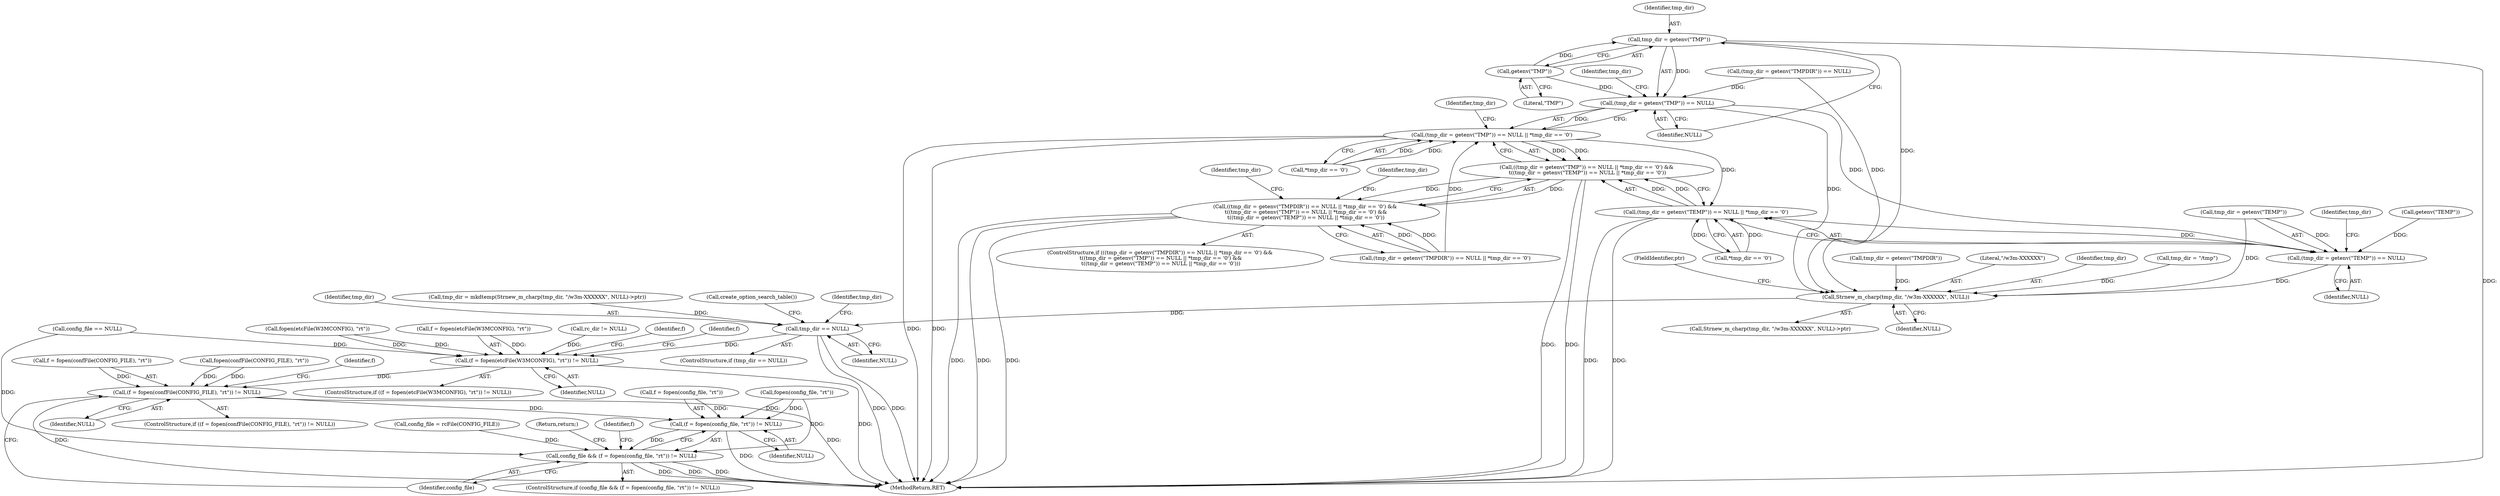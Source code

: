 digraph "0_w3m_18dcbadf2771cdb0c18509b14e4e73505b242753_0@API" {
"1000281" [label="(Call,tmp_dir = getenv(\"TMP\"))"];
"1000283" [label="(Call,getenv(\"TMP\"))"];
"1000280" [label="(Call,(tmp_dir = getenv(\"TMP\")) == NULL)"];
"1000279" [label="(Call,(tmp_dir = getenv(\"TMP\")) == NULL || *tmp_dir == '\0')"];
"1000278" [label="(Call,((tmp_dir = getenv(\"TMP\")) == NULL || *tmp_dir == '\0') &&\n \t((tmp_dir = getenv(\"TEMP\")) == NULL || *tmp_dir == '\0'))"];
"1000266" [label="(Call,((tmp_dir = getenv(\"TMPDIR\")) == NULL || *tmp_dir == '\0') &&\n \t((tmp_dir = getenv(\"TMP\")) == NULL || *tmp_dir == '\0') &&\n \t((tmp_dir = getenv(\"TEMP\")) == NULL || *tmp_dir == '\0'))"];
"1000290" [label="(Call,(tmp_dir = getenv(\"TEMP\")) == NULL || *tmp_dir == '\0')"];
"1000291" [label="(Call,(tmp_dir = getenv(\"TEMP\")) == NULL)"];
"1000308" [label="(Call,Strnew_m_charp(tmp_dir, \"/w3m-XXXXXX\", NULL))"];
"1000314" [label="(Call,tmp_dir == NULL)"];
"1000218" [label="(Call,(f = fopen(etcFile(W3MCONFIG), \"rt\")) != NULL)"];
"1000232" [label="(Call,(f = fopen(confFile(CONFIG_FILE), \"rt\")) != NULL)"];
"1000248" [label="(Call,(f = fopen(config_file, \"rt\")) != NULL)"];
"1000246" [label="(Call,config_file && (f = fopen(config_file, \"rt\")) != NULL)"];
"1000247" [label="(Identifier,config_file)"];
"1000246" [label="(Call,config_file && (f = fopen(config_file, \"rt\")) != NULL)"];
"1000281" [label="(Call,tmp_dir = getenv(\"TMP\"))"];
"1000221" [label="(Call,fopen(etcFile(W3MCONFIG), \"rt\"))"];
"1000311" [label="(Identifier,NULL)"];
"1000218" [label="(Call,(f = fopen(etcFile(W3MCONFIG), \"rt\")) != NULL)"];
"1000285" [label="(Identifier,NULL)"];
"1000114" [label="(Call,rc_dir != NULL)"];
"1000302" [label="(Identifier,tmp_dir)"];
"1000249" [label="(Call,f = fopen(config_file, \"rt\"))"];
"1000234" [label="(Identifier,f)"];
"1000318" [label="(Identifier,tmp_dir)"];
"1000265" [label="(ControlStructure,if (((tmp_dir = getenv(\"TMPDIR\")) == NULL || *tmp_dir == '\0') &&\n \t((tmp_dir = getenv(\"TMP\")) == NULL || *tmp_dir == '\0') &&\n \t((tmp_dir = getenv(\"TEMP\")) == NULL || *tmp_dir == '\0')))"];
"1000280" [label="(Call,(tmp_dir = getenv(\"TMP\")) == NULL)"];
"1000267" [label="(Call,(tmp_dir = getenv(\"TMPDIR\")) == NULL || *tmp_dir == '\0')"];
"1000266" [label="(Call,((tmp_dir = getenv(\"TMPDIR\")) == NULL || *tmp_dir == '\0') &&\n \t((tmp_dir = getenv(\"TMP\")) == NULL || *tmp_dir == '\0') &&\n \t((tmp_dir = getenv(\"TEMP\")) == NULL || *tmp_dir == '\0'))"];
"1000211" [label="(Call,config_file = rcFile(CONFIG_FILE))"];
"1000299" [label="(Identifier,tmp_dir)"];
"1000313" [label="(ControlStructure,if (tmp_dir == NULL))"];
"1000282" [label="(Identifier,tmp_dir)"];
"1000288" [label="(Identifier,tmp_dir)"];
"1000290" [label="(Call,(tmp_dir = getenv(\"TEMP\")) == NULL || *tmp_dir == '\0')"];
"1000225" [label="(Identifier,NULL)"];
"1000279" [label="(Call,(tmp_dir = getenv(\"TMP\")) == NULL || *tmp_dir == '\0')"];
"1000284" [label="(Literal,\"TMP\")"];
"1000294" [label="(Call,getenv(\"TEMP\"))"];
"1000310" [label="(Literal,\"/w3m-XXXXXX\")"];
"1000314" [label="(Call,tmp_dir == NULL)"];
"1000208" [label="(Call,config_file == NULL)"];
"1000248" [label="(Call,(f = fopen(config_file, \"rt\")) != NULL)"];
"1000228" [label="(Identifier,f)"];
"1000286" [label="(Call,*tmp_dir == '\0')"];
"1000254" [label="(Identifier,NULL)"];
"1000322" [label="(MethodReturn,RET)"];
"1000309" [label="(Identifier,tmp_dir)"];
"1000312" [label="(FieldIdentifier,ptr)"];
"1000233" [label="(Call,f = fopen(confFile(CONFIG_FILE), \"rt\"))"];
"1000235" [label="(Call,fopen(confFile(CONFIG_FILE), \"rt\"))"];
"1000296" [label="(Identifier,NULL)"];
"1000245" [label="(ControlStructure,if (config_file && (f = fopen(config_file, \"rt\")) != NULL))"];
"1000260" [label="(Return,return;)"];
"1000242" [label="(Identifier,f)"];
"1000268" [label="(Call,(tmp_dir = getenv(\"TMPDIR\")) == NULL)"];
"1000269" [label="(Call,tmp_dir = getenv(\"TMPDIR\"))"];
"1000315" [label="(Identifier,tmp_dir)"];
"1000316" [label="(Identifier,NULL)"];
"1000278" [label="(Call,((tmp_dir = getenv(\"TMP\")) == NULL || *tmp_dir == '\0') &&\n \t((tmp_dir = getenv(\"TEMP\")) == NULL || *tmp_dir == '\0'))"];
"1000307" [label="(Call,Strnew_m_charp(tmp_dir, \"/w3m-XXXXXX\", NULL)->ptr)"];
"1000217" [label="(ControlStructure,if ((f = fopen(etcFile(W3MCONFIG), \"rt\")) != NULL))"];
"1000232" [label="(Call,(f = fopen(confFile(CONFIG_FILE), \"rt\")) != NULL)"];
"1000257" [label="(Identifier,f)"];
"1000304" [label="(Call,tmp_dir = mkdtemp(Strnew_m_charp(tmp_dir, \"/w3m-XXXXXX\", NULL)->ptr))"];
"1000219" [label="(Call,f = fopen(etcFile(W3MCONFIG), \"rt\"))"];
"1000292" [label="(Call,tmp_dir = getenv(\"TEMP\"))"];
"1000291" [label="(Call,(tmp_dir = getenv(\"TEMP\")) == NULL)"];
"1000320" [label="(Call,create_option_search_table())"];
"1000297" [label="(Call,*tmp_dir == '\0')"];
"1000283" [label="(Call,getenv(\"TMP\"))"];
"1000231" [label="(ControlStructure,if ((f = fopen(confFile(CONFIG_FILE), \"rt\")) != NULL))"];
"1000239" [label="(Identifier,NULL)"];
"1000301" [label="(Call,tmp_dir = \"/tmp\")"];
"1000305" [label="(Identifier,tmp_dir)"];
"1000293" [label="(Identifier,tmp_dir)"];
"1000308" [label="(Call,Strnew_m_charp(tmp_dir, \"/w3m-XXXXXX\", NULL))"];
"1000251" [label="(Call,fopen(config_file, \"rt\"))"];
"1000281" -> "1000280"  [label="AST: "];
"1000281" -> "1000283"  [label="CFG: "];
"1000282" -> "1000281"  [label="AST: "];
"1000283" -> "1000281"  [label="AST: "];
"1000285" -> "1000281"  [label="CFG: "];
"1000281" -> "1000322"  [label="DDG: "];
"1000281" -> "1000280"  [label="DDG: "];
"1000283" -> "1000281"  [label="DDG: "];
"1000281" -> "1000308"  [label="DDG: "];
"1000283" -> "1000284"  [label="CFG: "];
"1000284" -> "1000283"  [label="AST: "];
"1000283" -> "1000280"  [label="DDG: "];
"1000280" -> "1000279"  [label="AST: "];
"1000280" -> "1000285"  [label="CFG: "];
"1000285" -> "1000280"  [label="AST: "];
"1000288" -> "1000280"  [label="CFG: "];
"1000279" -> "1000280"  [label="CFG: "];
"1000280" -> "1000279"  [label="DDG: "];
"1000268" -> "1000280"  [label="DDG: "];
"1000280" -> "1000291"  [label="DDG: "];
"1000280" -> "1000308"  [label="DDG: "];
"1000279" -> "1000278"  [label="AST: "];
"1000279" -> "1000286"  [label="CFG: "];
"1000286" -> "1000279"  [label="AST: "];
"1000293" -> "1000279"  [label="CFG: "];
"1000278" -> "1000279"  [label="CFG: "];
"1000279" -> "1000322"  [label="DDG: "];
"1000279" -> "1000322"  [label="DDG: "];
"1000279" -> "1000278"  [label="DDG: "];
"1000279" -> "1000278"  [label="DDG: "];
"1000267" -> "1000279"  [label="DDG: "];
"1000286" -> "1000279"  [label="DDG: "];
"1000286" -> "1000279"  [label="DDG: "];
"1000279" -> "1000290"  [label="DDG: "];
"1000278" -> "1000266"  [label="AST: "];
"1000278" -> "1000290"  [label="CFG: "];
"1000290" -> "1000278"  [label="AST: "];
"1000266" -> "1000278"  [label="CFG: "];
"1000278" -> "1000322"  [label="DDG: "];
"1000278" -> "1000322"  [label="DDG: "];
"1000278" -> "1000266"  [label="DDG: "];
"1000278" -> "1000266"  [label="DDG: "];
"1000290" -> "1000278"  [label="DDG: "];
"1000290" -> "1000278"  [label="DDG: "];
"1000266" -> "1000265"  [label="AST: "];
"1000266" -> "1000267"  [label="CFG: "];
"1000267" -> "1000266"  [label="AST: "];
"1000302" -> "1000266"  [label="CFG: "];
"1000305" -> "1000266"  [label="CFG: "];
"1000266" -> "1000322"  [label="DDG: "];
"1000266" -> "1000322"  [label="DDG: "];
"1000266" -> "1000322"  [label="DDG: "];
"1000267" -> "1000266"  [label="DDG: "];
"1000267" -> "1000266"  [label="DDG: "];
"1000290" -> "1000291"  [label="CFG: "];
"1000290" -> "1000297"  [label="CFG: "];
"1000291" -> "1000290"  [label="AST: "];
"1000297" -> "1000290"  [label="AST: "];
"1000290" -> "1000322"  [label="DDG: "];
"1000290" -> "1000322"  [label="DDG: "];
"1000291" -> "1000290"  [label="DDG: "];
"1000297" -> "1000290"  [label="DDG: "];
"1000297" -> "1000290"  [label="DDG: "];
"1000291" -> "1000296"  [label="CFG: "];
"1000292" -> "1000291"  [label="AST: "];
"1000296" -> "1000291"  [label="AST: "];
"1000299" -> "1000291"  [label="CFG: "];
"1000292" -> "1000291"  [label="DDG: "];
"1000294" -> "1000291"  [label="DDG: "];
"1000291" -> "1000308"  [label="DDG: "];
"1000308" -> "1000307"  [label="AST: "];
"1000308" -> "1000311"  [label="CFG: "];
"1000309" -> "1000308"  [label="AST: "];
"1000310" -> "1000308"  [label="AST: "];
"1000311" -> "1000308"  [label="AST: "];
"1000312" -> "1000308"  [label="CFG: "];
"1000292" -> "1000308"  [label="DDG: "];
"1000301" -> "1000308"  [label="DDG: "];
"1000269" -> "1000308"  [label="DDG: "];
"1000268" -> "1000308"  [label="DDG: "];
"1000308" -> "1000314"  [label="DDG: "];
"1000314" -> "1000313"  [label="AST: "];
"1000314" -> "1000316"  [label="CFG: "];
"1000315" -> "1000314"  [label="AST: "];
"1000316" -> "1000314"  [label="AST: "];
"1000318" -> "1000314"  [label="CFG: "];
"1000320" -> "1000314"  [label="CFG: "];
"1000314" -> "1000322"  [label="DDG: "];
"1000314" -> "1000322"  [label="DDG: "];
"1000314" -> "1000218"  [label="DDG: "];
"1000304" -> "1000314"  [label="DDG: "];
"1000218" -> "1000217"  [label="AST: "];
"1000218" -> "1000225"  [label="CFG: "];
"1000219" -> "1000218"  [label="AST: "];
"1000225" -> "1000218"  [label="AST: "];
"1000228" -> "1000218"  [label="CFG: "];
"1000234" -> "1000218"  [label="CFG: "];
"1000218" -> "1000322"  [label="DDG: "];
"1000219" -> "1000218"  [label="DDG: "];
"1000221" -> "1000218"  [label="DDG: "];
"1000221" -> "1000218"  [label="DDG: "];
"1000208" -> "1000218"  [label="DDG: "];
"1000114" -> "1000218"  [label="DDG: "];
"1000218" -> "1000232"  [label="DDG: "];
"1000232" -> "1000231"  [label="AST: "];
"1000232" -> "1000239"  [label="CFG: "];
"1000233" -> "1000232"  [label="AST: "];
"1000239" -> "1000232"  [label="AST: "];
"1000242" -> "1000232"  [label="CFG: "];
"1000247" -> "1000232"  [label="CFG: "];
"1000232" -> "1000322"  [label="DDG: "];
"1000232" -> "1000322"  [label="DDG: "];
"1000233" -> "1000232"  [label="DDG: "];
"1000235" -> "1000232"  [label="DDG: "];
"1000235" -> "1000232"  [label="DDG: "];
"1000232" -> "1000248"  [label="DDG: "];
"1000248" -> "1000246"  [label="AST: "];
"1000248" -> "1000254"  [label="CFG: "];
"1000249" -> "1000248"  [label="AST: "];
"1000254" -> "1000248"  [label="AST: "];
"1000246" -> "1000248"  [label="CFG: "];
"1000248" -> "1000322"  [label="DDG: "];
"1000248" -> "1000246"  [label="DDG: "];
"1000249" -> "1000248"  [label="DDG: "];
"1000251" -> "1000248"  [label="DDG: "];
"1000251" -> "1000248"  [label="DDG: "];
"1000246" -> "1000245"  [label="AST: "];
"1000246" -> "1000247"  [label="CFG: "];
"1000247" -> "1000246"  [label="AST: "];
"1000257" -> "1000246"  [label="CFG: "];
"1000260" -> "1000246"  [label="CFG: "];
"1000246" -> "1000322"  [label="DDG: "];
"1000246" -> "1000322"  [label="DDG: "];
"1000246" -> "1000322"  [label="DDG: "];
"1000208" -> "1000246"  [label="DDG: "];
"1000251" -> "1000246"  [label="DDG: "];
"1000211" -> "1000246"  [label="DDG: "];
}
